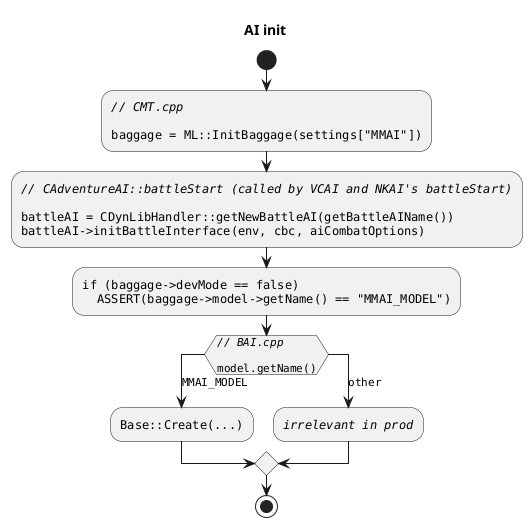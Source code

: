 @startuml "vcmi-ai-init"

title "AI init"

<style>
activityDiagram {
  FontName monospaced
}
</style>

start
:<i>// CMT.cpp </i>

baggage = ML::InitBaggage(settings["MMAI"]);

://// CAdventureAI::battleStart (called by VCAI and NKAI's battleStart)//

battleAI = CDynLibHandler::getNewBattleAI(getBattleAIName())
battleAI->initBattleInterface(env, cbc, aiCombatOptions);

:if (baggage->devMode == false)
  ASSERT(baggage->model->getName() == "MMAI_MODEL");

switch (//// BAI.cpp//\n\nmodel.getName())
case (MMAI_MODEL)
  :Base::Create(...);
case (other)
  :<i>irrelevant in prod;
endswitch
stop

@enduml
